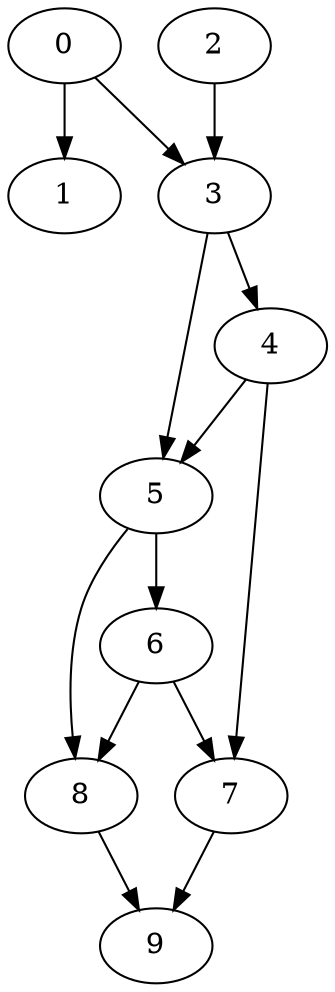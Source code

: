 digraph {
	0
	1
	2
	3
	4
	5
	6
	7
	8
	9
	0 -> 1
	0 -> 3
	2 -> 3
	5 -> 6
	7 -> 9
	8 -> 9
	3 -> 4
	3 -> 5
	4 -> 5
	4 -> 7
	6 -> 7
	5 -> 8
	6 -> 8
}
